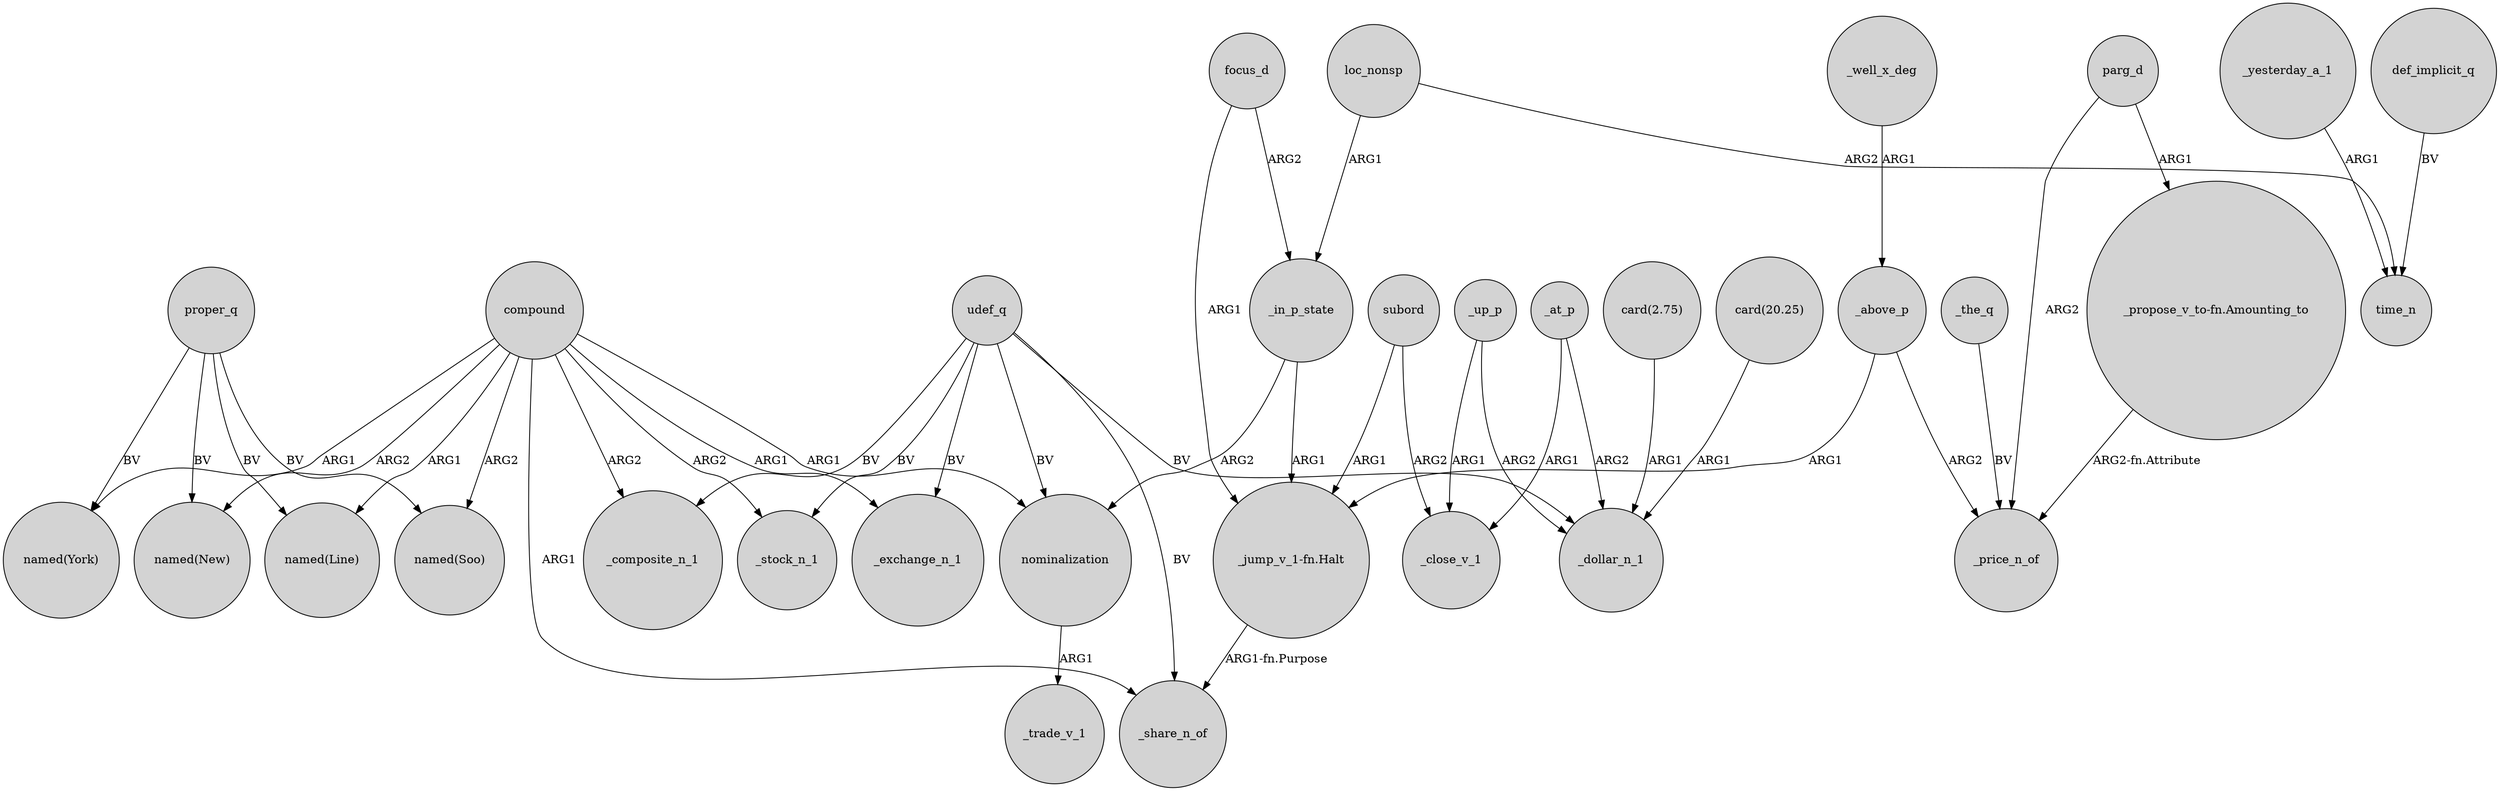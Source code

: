 digraph {
	node [shape=circle style=filled]
	_in_p_state -> nominalization [label=ARG2]
	focus_d -> _in_p_state [label=ARG2]
	compound -> "named(Line)" [label=ARG1]
	compound -> "named(New)" [label=ARG2]
	_up_p -> _close_v_1 [label=ARG1]
	_at_p -> _close_v_1 [label=ARG1]
	compound -> _share_n_of [label=ARG1]
	subord -> "_jump_v_1-fn.Halt" [label=ARG1]
	proper_q -> "named(New)" [label=BV]
	udef_q -> nominalization [label=BV]
	udef_q -> _exchange_n_1 [label=BV]
	_yesterday_a_1 -> time_n [label=ARG1]
	_in_p_state -> "_jump_v_1-fn.Halt" [label=ARG1]
	compound -> _exchange_n_1 [label=ARG1]
	proper_q -> "named(York)" [label=BV]
	parg_d -> "_propose_v_to-fn.Amounting_to" [label=ARG1]
	_up_p -> _dollar_n_1 [label=ARG2]
	compound -> nominalization [label=ARG1]
	udef_q -> _stock_n_1 [label=BV]
	_at_p -> _dollar_n_1 [label=ARG2]
	"_jump_v_1-fn.Halt" -> _share_n_of [label="ARG1-fn.Purpose"]
	"card(20.25)" -> _dollar_n_1 [label=ARG1]
	proper_q -> "named(Line)" [label=BV]
	_well_x_deg -> _above_p [label=ARG1]
	_above_p -> "_jump_v_1-fn.Halt" [label=ARG1]
	compound -> _stock_n_1 [label=ARG2]
	udef_q -> _share_n_of [label=BV]
	compound -> "named(Soo)" [label=ARG2]
	udef_q -> _dollar_n_1 [label=BV]
	_above_p -> _price_n_of [label=ARG2]
	proper_q -> "named(Soo)" [label=BV]
	focus_d -> "_jump_v_1-fn.Halt" [label=ARG1]
	udef_q -> _composite_n_1 [label=BV]
	"_propose_v_to-fn.Amounting_to" -> _price_n_of [label="ARG2-fn.Attribute"]
	parg_d -> _price_n_of [label=ARG2]
	loc_nonsp -> time_n [label=ARG2]
	subord -> _close_v_1 [label=ARG2]
	compound -> "named(York)" [label=ARG1]
	def_implicit_q -> time_n [label=BV]
	_the_q -> _price_n_of [label=BV]
	compound -> _composite_n_1 [label=ARG2]
	loc_nonsp -> _in_p_state [label=ARG1]
	nominalization -> _trade_v_1 [label=ARG1]
	"card(2.75)" -> _dollar_n_1 [label=ARG1]
}
